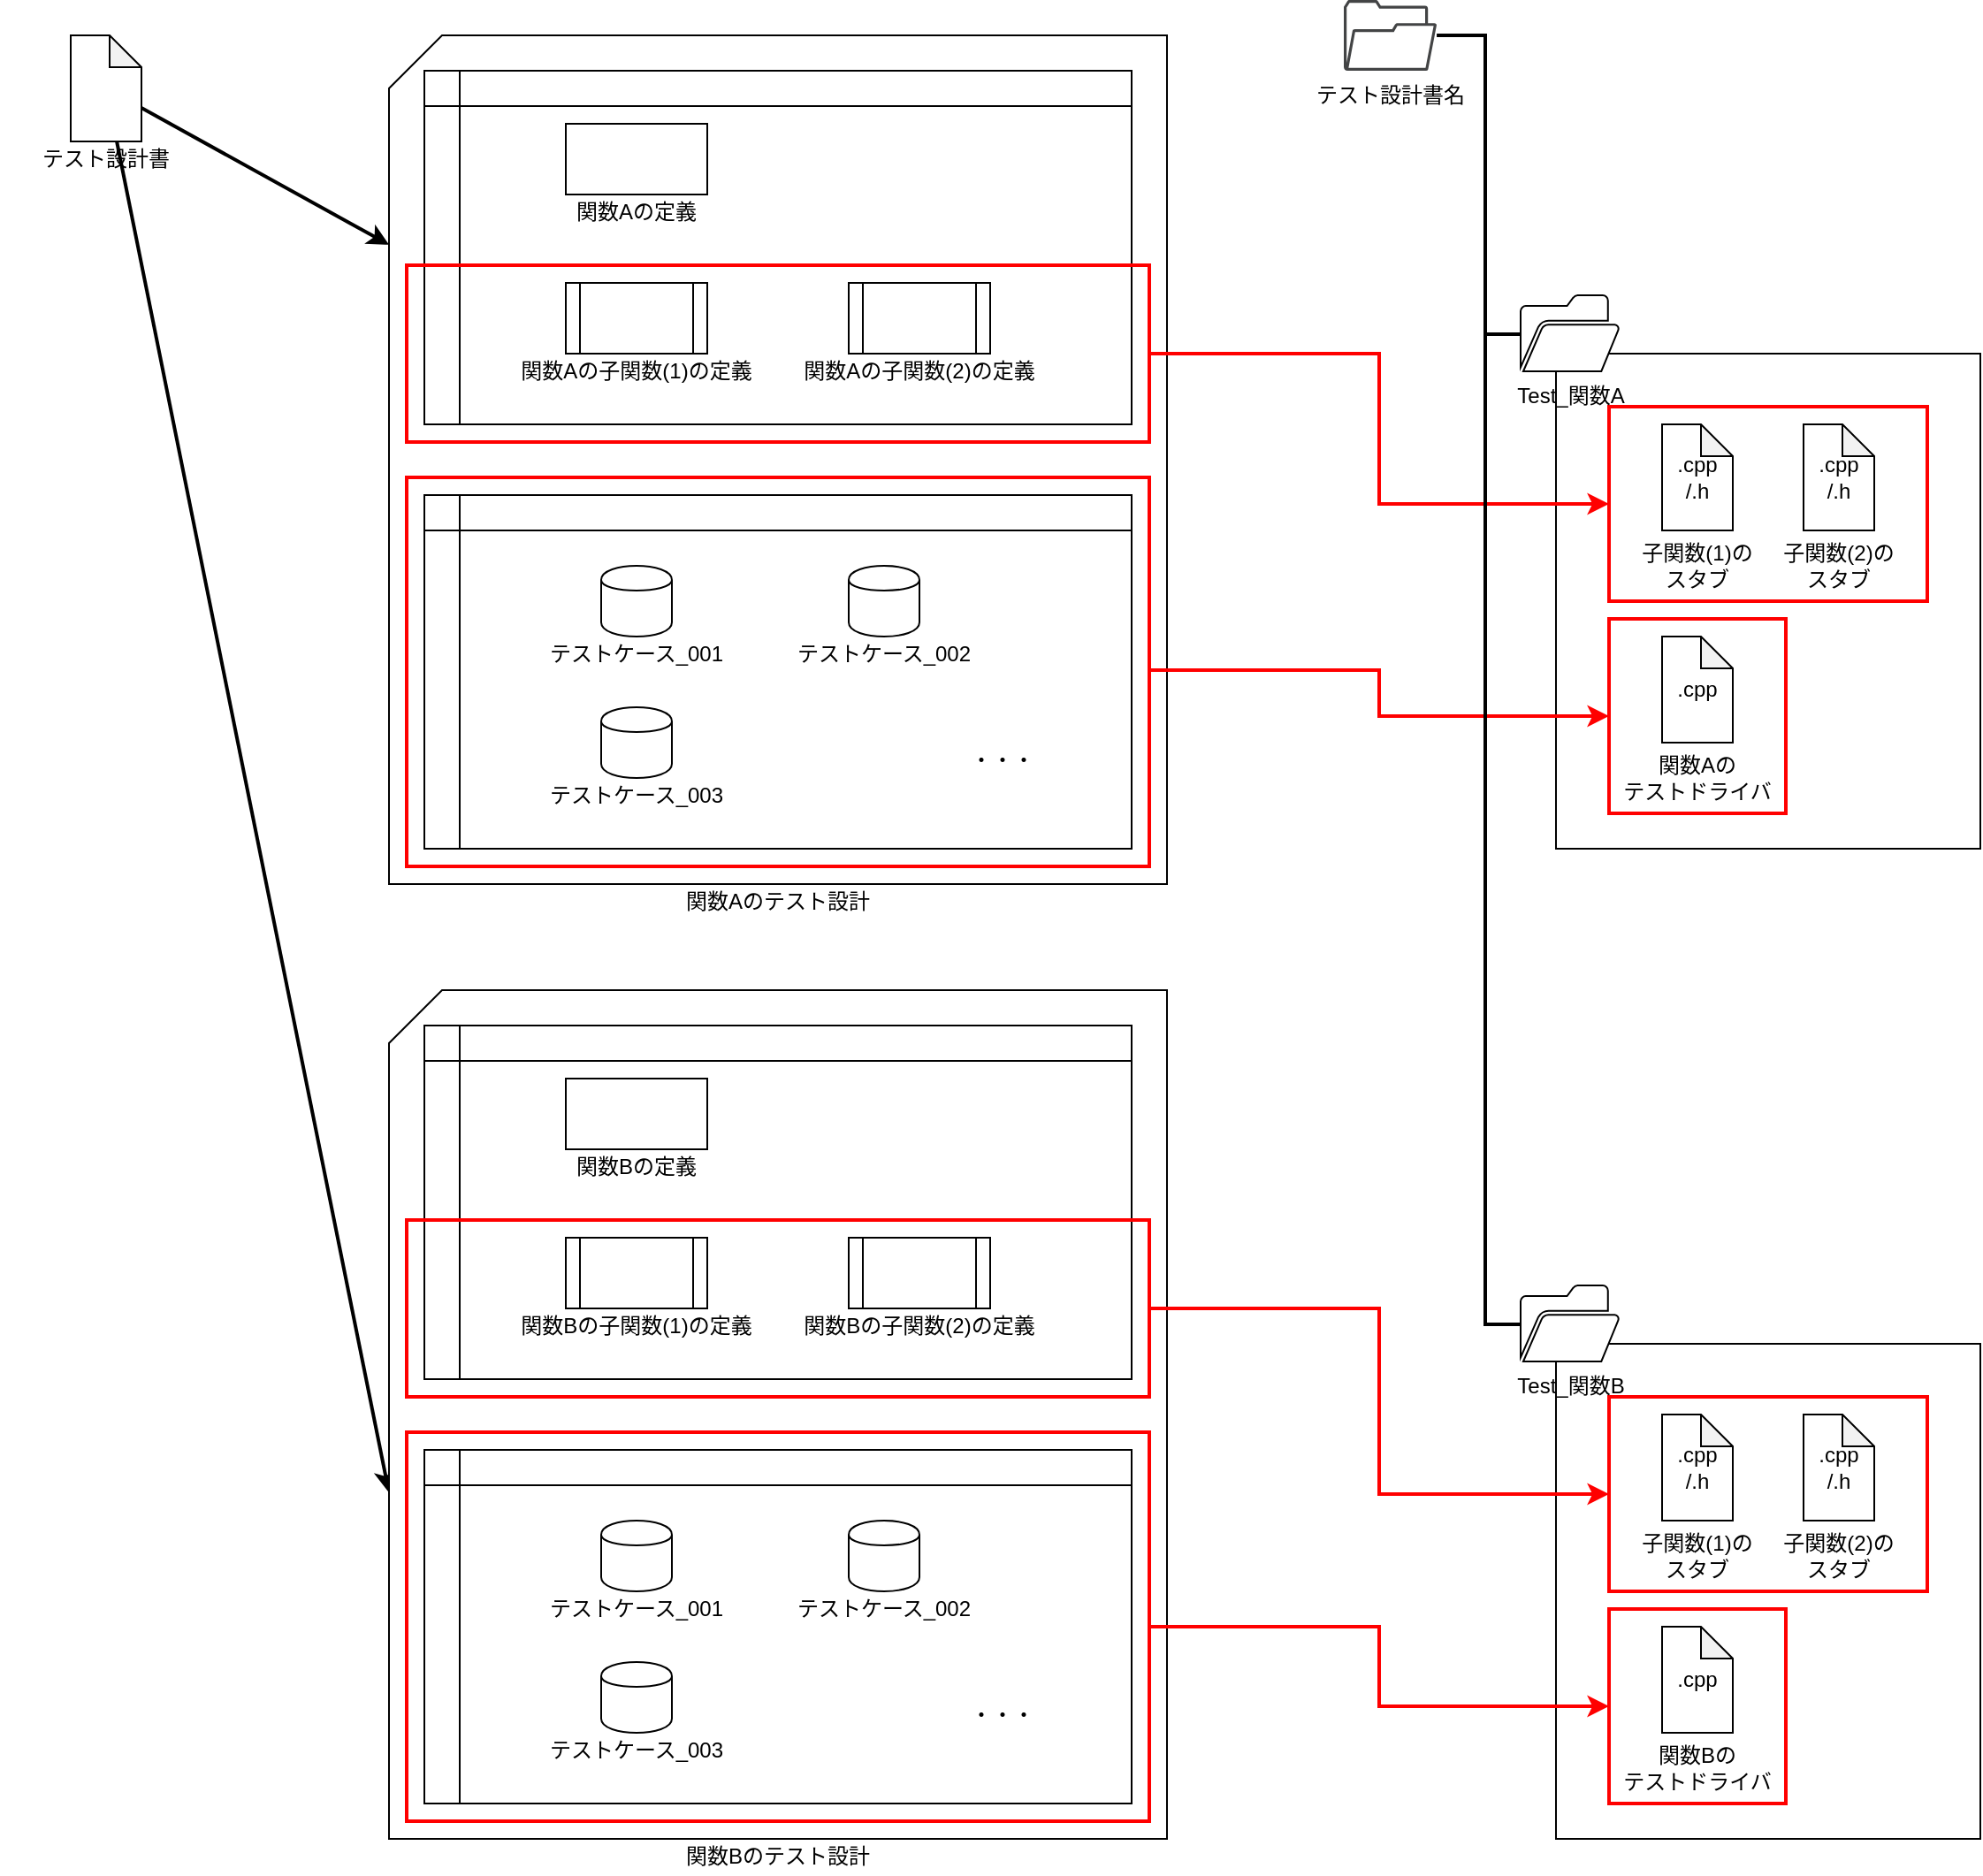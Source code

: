 <mxfile version="12.4.2" type="device" pages="1"><diagram id="nnxOgE9_j1x9hrJlQdRm" name="file layout"><mxGraphModel dx="1086" dy="816" grid="1" gridSize="10" guides="1" tooltips="1" connect="1" arrows="1" fold="1" page="1" pageScale="1" pageWidth="827" pageHeight="1169" math="0" shadow="0"><root><mxCell id="0"/><mxCell id="1" parent="0"/><mxCell id="1WIhckKM4JYPkACSEYyi-6" value="" style="rounded=0;whiteSpace=wrap;html=1;" vertex="1" parent="1"><mxGeometry x="920" y="840" width="240" height="280" as="geometry"/></mxCell><mxCell id="GIxDo6UumOsDI6ICcTWf-71" value="" style="rounded=0;whiteSpace=wrap;html=1;fillColor=none;strokeColor=#FF0000;strokeWidth=2;" parent="1" vertex="1"><mxGeometry x="950" y="870" width="180" height="110" as="geometry"/></mxCell><mxCell id="GIxDo6UumOsDI6ICcTWf-76" value="" style="rounded=0;whiteSpace=wrap;html=1;fillColor=none;strokeColor=#FF0000;strokeWidth=2;" parent="1" vertex="1"><mxGeometry x="950" y="990" width="100" height="110" as="geometry"/></mxCell><mxCell id="1WIhckKM4JYPkACSEYyi-3" value="" style="rounded=0;whiteSpace=wrap;html=1;" vertex="1" parent="1"><mxGeometry x="920" y="280" width="240" height="280" as="geometry"/></mxCell><mxCell id="1WIhckKM4JYPkACSEYyi-5" value=".cpp" style="rounded=0;whiteSpace=wrap;html=1;fillColor=none;strokeColor=#FF0000;strokeWidth=2;verticalAlign=middle;" vertex="1" parent="1"><mxGeometry x="950" y="430" width="100" height="110" as="geometry"/></mxCell><mxCell id="GIxDo6UumOsDI6ICcTWf-30" value="" style="shape=card;whiteSpace=wrap;html=1;size=30;" parent="1" vertex="1"><mxGeometry x="260" y="100" width="440" height="480" as="geometry"/></mxCell><mxCell id="GIxDo6UumOsDI6ICcTWf-69" style="rounded=0;orthogonalLoop=1;jettySize=auto;html=1;strokeColor=#000000;strokeWidth=2;" parent="1" source="GIxDo6UumOsDI6ICcTWf-1" target="GIxDo6UumOsDI6ICcTWf-30" edge="1"><mxGeometry relative="1" as="geometry"/></mxCell><mxCell id="GIxDo6UumOsDI6ICcTWf-70" style="edgeStyle=none;rounded=0;orthogonalLoop=1;jettySize=auto;html=1;strokeColor=#000000;strokeWidth=2;entryX=0;entryY=0.592;entryDx=0;entryDy=0;entryPerimeter=0;" parent="1" source="GIxDo6UumOsDI6ICcTWf-1" target="GIxDo6UumOsDI6ICcTWf-41" edge="1"><mxGeometry relative="1" as="geometry"/></mxCell><mxCell id="GIxDo6UumOsDI6ICcTWf-1" value="" style="shape=note;whiteSpace=wrap;html=1;backgroundOutline=1;darkOpacity=0.05;size=18;" parent="1" vertex="1"><mxGeometry x="80" y="100" width="40" height="60" as="geometry"/></mxCell><mxCell id="GIxDo6UumOsDI6ICcTWf-36" value="" style="shape=internalStorage;whiteSpace=wrap;html=1;backgroundOutline=1;" parent="1" vertex="1"><mxGeometry x="280" y="360" width="400" height="200" as="geometry"/></mxCell><mxCell id="GIxDo6UumOsDI6ICcTWf-35" value="" style="shape=internalStorage;whiteSpace=wrap;html=1;backgroundOutline=1;" parent="1" vertex="1"><mxGeometry x="280" y="120" width="400" height="200" as="geometry"/></mxCell><mxCell id="GIxDo6UumOsDI6ICcTWf-2" value="テスト設計書" style="text;html=1;strokeColor=none;fillColor=none;align=center;verticalAlign=middle;whiteSpace=wrap;rounded=0;" parent="1" vertex="1"><mxGeometry x="40" y="160" width="120" height="20" as="geometry"/></mxCell><mxCell id="GIxDo6UumOsDI6ICcTWf-4" value="" style="shape=cylinder;whiteSpace=wrap;html=1;boundedLbl=1;backgroundOutline=1;" parent="1" vertex="1"><mxGeometry x="380" y="400" width="40" height="40" as="geometry"/></mxCell><mxCell id="GIxDo6UumOsDI6ICcTWf-5" value="関数Aのテスト設計" style="text;html=1;strokeColor=none;fillColor=none;align=center;verticalAlign=middle;whiteSpace=wrap;rounded=0;" parent="1" vertex="1"><mxGeometry x="420" y="580" width="120" height="20" as="geometry"/></mxCell><mxCell id="GIxDo6UumOsDI6ICcTWf-7" value="テストケース_001" style="text;html=1;strokeColor=none;fillColor=none;align=center;verticalAlign=middle;whiteSpace=wrap;rounded=0;" parent="1" vertex="1"><mxGeometry x="340" y="440" width="120" height="20" as="geometry"/></mxCell><mxCell id="GIxDo6UumOsDI6ICcTWf-8" value="" style="shape=cylinder;whiteSpace=wrap;html=1;boundedLbl=1;backgroundOutline=1;" parent="1" vertex="1"><mxGeometry x="520" y="400" width="40" height="40" as="geometry"/></mxCell><mxCell id="GIxDo6UumOsDI6ICcTWf-9" value="テストケース_002" style="text;html=1;strokeColor=none;fillColor=none;align=center;verticalAlign=middle;whiteSpace=wrap;rounded=0;" parent="1" vertex="1"><mxGeometry x="480" y="440" width="120" height="20" as="geometry"/></mxCell><mxCell id="GIxDo6UumOsDI6ICcTWf-10" value="" style="shape=cylinder;whiteSpace=wrap;html=1;boundedLbl=1;backgroundOutline=1;" parent="1" vertex="1"><mxGeometry x="380" y="480" width="40" height="40" as="geometry"/></mxCell><mxCell id="GIxDo6UumOsDI6ICcTWf-11" value="テストケース_003" style="text;html=1;strokeColor=none;fillColor=none;align=center;verticalAlign=middle;whiteSpace=wrap;rounded=0;" parent="1" vertex="1"><mxGeometry x="340" y="520" width="120" height="20" as="geometry"/></mxCell><mxCell id="GIxDo6UumOsDI6ICcTWf-27" value="" style="shape=process;whiteSpace=wrap;html=1;backgroundOutline=1;" parent="1" vertex="1"><mxGeometry x="360" y="240" width="80" height="40" as="geometry"/></mxCell><mxCell id="GIxDo6UumOsDI6ICcTWf-28" value="" style="rounded=0;whiteSpace=wrap;html=1;" parent="1" vertex="1"><mxGeometry x="360" y="150" width="80" height="40" as="geometry"/></mxCell><mxCell id="GIxDo6UumOsDI6ICcTWf-31" value="関数Aの定義" style="text;html=1;strokeColor=none;fillColor=none;align=center;verticalAlign=middle;whiteSpace=wrap;rounded=0;" parent="1" vertex="1"><mxGeometry x="340" y="190" width="120" height="20" as="geometry"/></mxCell><mxCell id="GIxDo6UumOsDI6ICcTWf-32" value="関数Aの子関数(1)の定義" style="text;html=1;strokeColor=none;fillColor=none;align=center;verticalAlign=middle;whiteSpace=wrap;rounded=0;" parent="1" vertex="1"><mxGeometry x="320" y="280" width="160" height="20" as="geometry"/></mxCell><mxCell id="GIxDo6UumOsDI6ICcTWf-33" value="" style="shape=process;whiteSpace=wrap;html=1;backgroundOutline=1;" parent="1" vertex="1"><mxGeometry x="520" y="240" width="80" height="40" as="geometry"/></mxCell><mxCell id="GIxDo6UumOsDI6ICcTWf-34" value="関数Aの子関数(2)の定義" style="text;html=1;strokeColor=none;fillColor=none;align=center;verticalAlign=middle;whiteSpace=wrap;rounded=0;" parent="1" vertex="1"><mxGeometry x="480" y="280" width="160" height="20" as="geometry"/></mxCell><mxCell id="GIxDo6UumOsDI6ICcTWf-37" value="・・・" style="text;html=1;strokeColor=none;fillColor=none;align=center;verticalAlign=middle;whiteSpace=wrap;rounded=0;" parent="1" vertex="1"><mxGeometry x="547" y="500" width="120" height="20" as="geometry"/></mxCell><mxCell id="GIxDo6UumOsDI6ICcTWf-41" value="" style="shape=card;whiteSpace=wrap;html=1;size=30;" parent="1" vertex="1"><mxGeometry x="260" y="640" width="440" height="480" as="geometry"/></mxCell><mxCell id="GIxDo6UumOsDI6ICcTWf-42" value="" style="shape=internalStorage;whiteSpace=wrap;html=1;backgroundOutline=1;" parent="1" vertex="1"><mxGeometry x="280" y="900" width="400" height="200" as="geometry"/></mxCell><mxCell id="GIxDo6UumOsDI6ICcTWf-43" value="" style="shape=internalStorage;whiteSpace=wrap;html=1;backgroundOutline=1;" parent="1" vertex="1"><mxGeometry x="280" y="660" width="400" height="200" as="geometry"/></mxCell><mxCell id="GIxDo6UumOsDI6ICcTWf-44" value="" style="shape=cylinder;whiteSpace=wrap;html=1;boundedLbl=1;backgroundOutline=1;" parent="1" vertex="1"><mxGeometry x="380" y="940" width="40" height="40" as="geometry"/></mxCell><mxCell id="GIxDo6UumOsDI6ICcTWf-45" value="関数Bのテスト設計" style="text;html=1;strokeColor=none;fillColor=none;align=center;verticalAlign=middle;whiteSpace=wrap;rounded=0;" parent="1" vertex="1"><mxGeometry x="420" y="1120" width="120" height="20" as="geometry"/></mxCell><mxCell id="GIxDo6UumOsDI6ICcTWf-46" value="テストケース_001" style="text;html=1;strokeColor=none;fillColor=none;align=center;verticalAlign=middle;whiteSpace=wrap;rounded=0;" parent="1" vertex="1"><mxGeometry x="340" y="980" width="120" height="20" as="geometry"/></mxCell><mxCell id="GIxDo6UumOsDI6ICcTWf-47" value="" style="shape=cylinder;whiteSpace=wrap;html=1;boundedLbl=1;backgroundOutline=1;" parent="1" vertex="1"><mxGeometry x="520" y="940" width="40" height="40" as="geometry"/></mxCell><mxCell id="GIxDo6UumOsDI6ICcTWf-48" value="テストケース_002" style="text;html=1;strokeColor=none;fillColor=none;align=center;verticalAlign=middle;whiteSpace=wrap;rounded=0;" parent="1" vertex="1"><mxGeometry x="480" y="980" width="120" height="20" as="geometry"/></mxCell><mxCell id="GIxDo6UumOsDI6ICcTWf-49" value="" style="shape=cylinder;whiteSpace=wrap;html=1;boundedLbl=1;backgroundOutline=1;" parent="1" vertex="1"><mxGeometry x="380" y="1020" width="40" height="40" as="geometry"/></mxCell><mxCell id="GIxDo6UumOsDI6ICcTWf-50" value="テストケース_003" style="text;html=1;strokeColor=none;fillColor=none;align=center;verticalAlign=middle;whiteSpace=wrap;rounded=0;" parent="1" vertex="1"><mxGeometry x="340" y="1060" width="120" height="20" as="geometry"/></mxCell><mxCell id="GIxDo6UumOsDI6ICcTWf-51" value="" style="shape=process;whiteSpace=wrap;html=1;backgroundOutline=1;" parent="1" vertex="1"><mxGeometry x="360" y="780" width="80" height="40" as="geometry"/></mxCell><mxCell id="GIxDo6UumOsDI6ICcTWf-52" value="" style="rounded=0;whiteSpace=wrap;html=1;" parent="1" vertex="1"><mxGeometry x="360" y="690" width="80" height="40" as="geometry"/></mxCell><mxCell id="GIxDo6UumOsDI6ICcTWf-53" value="関数Bの定義" style="text;html=1;strokeColor=none;fillColor=none;align=center;verticalAlign=middle;whiteSpace=wrap;rounded=0;" parent="1" vertex="1"><mxGeometry x="340" y="730" width="120" height="20" as="geometry"/></mxCell><mxCell id="GIxDo6UumOsDI6ICcTWf-54" value="関数Bの子関数(1)の定義" style="text;html=1;strokeColor=none;fillColor=none;align=center;verticalAlign=middle;whiteSpace=wrap;rounded=0;" parent="1" vertex="1"><mxGeometry x="320" y="820" width="160" height="20" as="geometry"/></mxCell><mxCell id="GIxDo6UumOsDI6ICcTWf-55" value="" style="shape=process;whiteSpace=wrap;html=1;backgroundOutline=1;" parent="1" vertex="1"><mxGeometry x="520" y="780" width="80" height="40" as="geometry"/></mxCell><mxCell id="GIxDo6UumOsDI6ICcTWf-56" value="関数Bの子関数(2)の定義" style="text;html=1;strokeColor=none;fillColor=none;align=center;verticalAlign=middle;whiteSpace=wrap;rounded=0;" parent="1" vertex="1"><mxGeometry x="480" y="820" width="160" height="20" as="geometry"/></mxCell><mxCell id="GIxDo6UumOsDI6ICcTWf-57" value="・・・" style="text;html=1;strokeColor=none;fillColor=none;align=center;verticalAlign=middle;whiteSpace=wrap;rounded=0;" parent="1" vertex="1"><mxGeometry x="547" y="1040" width="120" height="20" as="geometry"/></mxCell><mxCell id="GIxDo6UumOsDI6ICcTWf-61" style="edgeStyle=orthogonalEdgeStyle;rounded=0;orthogonalLoop=1;jettySize=auto;html=1;strokeColor=#FF0000;strokeWidth=2;entryX=0;entryY=0.5;entryDx=0;entryDy=0;" parent="1" target="1WIhckKM4JYPkACSEYyi-5" edge="1"><mxGeometry relative="1" as="geometry"><mxPoint x="690" y="459" as="sourcePoint"/><mxPoint x="760" y="460" as="targetPoint"/><Array as="points"><mxPoint x="820" y="459"/><mxPoint x="820" y="485"/></Array></mxGeometry></mxCell><mxCell id="GIxDo6UumOsDI6ICcTWf-58" value="" style="rounded=0;whiteSpace=wrap;html=1;fillColor=none;strokeColor=#FF0000;strokeWidth=2;" parent="1" vertex="1"><mxGeometry x="270" y="350" width="420" height="220" as="geometry"/></mxCell><mxCell id="GIxDo6UumOsDI6ICcTWf-59" value=".cpp" style="shape=note;whiteSpace=wrap;html=1;backgroundOutline=1;darkOpacity=0.05;size=18;" parent="1" vertex="1"><mxGeometry x="980" y="440" width="40" height="60" as="geometry"/></mxCell><mxCell id="GIxDo6UumOsDI6ICcTWf-60" value="関数Aの&lt;br&gt;テストドライバ" style="text;html=1;strokeColor=none;fillColor=none;align=center;verticalAlign=middle;whiteSpace=wrap;rounded=0;" parent="1" vertex="1"><mxGeometry x="940" y="500" width="120" height="40" as="geometry"/></mxCell><mxCell id="GIxDo6UumOsDI6ICcTWf-63" value="" style="rounded=0;whiteSpace=wrap;html=1;fillColor=none;strokeColor=#FF0000;strokeWidth=2;" parent="1" vertex="1"><mxGeometry x="950" y="310" width="180" height="110" as="geometry"/></mxCell><mxCell id="GIxDo6UumOsDI6ICcTWf-68" style="edgeStyle=orthogonalEdgeStyle;rounded=0;orthogonalLoop=1;jettySize=auto;html=1;entryX=0;entryY=0.5;entryDx=0;entryDy=0;strokeColor=#FF0000;strokeWidth=2;" parent="1" source="GIxDo6UumOsDI6ICcTWf-65" target="GIxDo6UumOsDI6ICcTWf-63" edge="1"><mxGeometry relative="1" as="geometry"/></mxCell><mxCell id="GIxDo6UumOsDI6ICcTWf-65" value="" style="rounded=0;whiteSpace=wrap;html=1;fillColor=none;strokeColor=#FF0000;strokeWidth=2;" parent="1" vertex="1"><mxGeometry x="270" y="230" width="420" height="100" as="geometry"/></mxCell><mxCell id="GIxDo6UumOsDI6ICcTWf-66" value=".cpp&lt;br&gt;/.h" style="shape=note;whiteSpace=wrap;html=1;backgroundOutline=1;darkOpacity=0.05;size=18;verticalAlign=middle;" parent="1" vertex="1"><mxGeometry x="980" y="320" width="40" height="60" as="geometry"/></mxCell><mxCell id="GIxDo6UumOsDI6ICcTWf-67" value="子関数(1)の&lt;br&gt;スタブ" style="text;html=1;strokeColor=none;fillColor=none;align=center;verticalAlign=middle;whiteSpace=wrap;rounded=0;" parent="1" vertex="1"><mxGeometry x="940" y="380" width="120" height="40" as="geometry"/></mxCell><mxCell id="GIxDo6UumOsDI6ICcTWf-72" style="edgeStyle=orthogonalEdgeStyle;rounded=0;orthogonalLoop=1;jettySize=auto;html=1;entryX=0;entryY=0.5;entryDx=0;entryDy=0;strokeColor=#FF0000;strokeWidth=2;" parent="1" source="GIxDo6UumOsDI6ICcTWf-73" target="GIxDo6UumOsDI6ICcTWf-71" edge="1"><mxGeometry relative="1" as="geometry"/></mxCell><mxCell id="GIxDo6UumOsDI6ICcTWf-73" value="" style="rounded=0;whiteSpace=wrap;html=1;fillColor=none;strokeColor=#FF0000;strokeWidth=2;" parent="1" vertex="1"><mxGeometry x="270" y="770" width="420" height="100" as="geometry"/></mxCell><mxCell id="GIxDo6UumOsDI6ICcTWf-80" style="edgeStyle=orthogonalEdgeStyle;rounded=0;orthogonalLoop=1;jettySize=auto;html=1;entryX=0;entryY=0.5;entryDx=0;entryDy=0;strokeColor=#FF0000;strokeWidth=2;" parent="1" source="GIxDo6UumOsDI6ICcTWf-77" target="GIxDo6UumOsDI6ICcTWf-76" edge="1"><mxGeometry relative="1" as="geometry"/></mxCell><mxCell id="GIxDo6UumOsDI6ICcTWf-77" value="" style="rounded=0;whiteSpace=wrap;html=1;fillColor=none;strokeColor=#FF0000;strokeWidth=2;" parent="1" vertex="1"><mxGeometry x="270" y="890" width="420" height="220" as="geometry"/></mxCell><mxCell id="1WIhckKM4JYPkACSEYyi-1" value="テスト設計書名" style="pointerEvents=1;shadow=0;dashed=0;html=1;strokeColor=none;fillColor=#434445;aspect=fixed;labelPosition=center;verticalLabelPosition=bottom;verticalAlign=top;align=center;outlineConnect=0;shape=mxgraph.vvd.folder;" vertex="1" parent="1"><mxGeometry x="800" y="80" width="52.63" height="40" as="geometry"/></mxCell><mxCell id="1WIhckKM4JYPkACSEYyi-2" value="Test_関数A" style="pointerEvents=1;shadow=0;dashed=0;html=1;strokeColor=#000000;fillColor=#FFFFFF;labelPosition=center;verticalLabelPosition=bottom;verticalAlign=top;outlineConnect=0;align=center;shape=mxgraph.office.concepts.folder_open;strokeWidth=1;perimeterSpacing=0;" vertex="1" parent="1"><mxGeometry x="900" y="247" width="56" height="43" as="geometry"/></mxCell><mxCell id="1WIhckKM4JYPkACSEYyi-7" value="Test_関数B" style="pointerEvents=1;shadow=0;dashed=0;html=1;strokeColor=#000000;fillColor=#FFFFFF;labelPosition=center;verticalLabelPosition=bottom;verticalAlign=top;outlineConnect=0;align=center;shape=mxgraph.office.concepts.folder_open;strokeWidth=1;perimeterSpacing=0;" vertex="1" parent="1"><mxGeometry x="900" y="807" width="56" height="43" as="geometry"/></mxCell><mxCell id="1WIhckKM4JYPkACSEYyi-8" value="" style="group" vertex="1" connectable="0" parent="1"><mxGeometry x="940" y="880" width="120" height="100" as="geometry"/></mxCell><mxCell id="GIxDo6UumOsDI6ICcTWf-74" value=".cpp&lt;br&gt;/.h" style="shape=note;whiteSpace=wrap;html=1;backgroundOutline=1;darkOpacity=0.05;size=18;" parent="1WIhckKM4JYPkACSEYyi-8" vertex="1"><mxGeometry x="40" width="40" height="60" as="geometry"/></mxCell><mxCell id="GIxDo6UumOsDI6ICcTWf-75" value="子関数(1)の&lt;br&gt;スタブ" style="text;html=1;strokeColor=none;fillColor=none;align=center;verticalAlign=middle;whiteSpace=wrap;rounded=0;" parent="1WIhckKM4JYPkACSEYyi-8" vertex="1"><mxGeometry x="20" y="60" width="80" height="40" as="geometry"/></mxCell><mxCell id="1WIhckKM4JYPkACSEYyi-9" value="" style="group" vertex="1" connectable="0" parent="1"><mxGeometry x="940" y="1000" width="120" height="100" as="geometry"/></mxCell><mxCell id="GIxDo6UumOsDI6ICcTWf-78" value=".cpp" style="shape=note;whiteSpace=wrap;html=1;backgroundOutline=1;darkOpacity=0.05;size=18;" parent="1WIhckKM4JYPkACSEYyi-9" vertex="1"><mxGeometry x="40" width="40" height="60" as="geometry"/></mxCell><mxCell id="GIxDo6UumOsDI6ICcTWf-79" value="関数Bの&lt;br&gt;テストドライバ" style="text;html=1;strokeColor=none;fillColor=none;align=center;verticalAlign=middle;whiteSpace=wrap;rounded=0;" parent="1WIhckKM4JYPkACSEYyi-9" vertex="1"><mxGeometry y="60" width="120" height="40" as="geometry"/></mxCell><mxCell id="1WIhckKM4JYPkACSEYyi-11" style="edgeStyle=orthogonalEdgeStyle;rounded=0;orthogonalLoop=1;jettySize=auto;html=1;strokeColor=#000000;strokeWidth=2;endArrow=none;endFill=0;" edge="1" parent="1" source="1WIhckKM4JYPkACSEYyi-1" target="1WIhckKM4JYPkACSEYyi-2"><mxGeometry relative="1" as="geometry"><mxPoint x="1050" y="162" as="sourcePoint"/><mxPoint x="1310" y="247" as="targetPoint"/><Array as="points"><mxPoint x="880" y="100"/><mxPoint x="880" y="269"/></Array></mxGeometry></mxCell><mxCell id="1WIhckKM4JYPkACSEYyi-12" style="edgeStyle=orthogonalEdgeStyle;rounded=0;orthogonalLoop=1;jettySize=auto;html=1;strokeColor=#000000;strokeWidth=2;endArrow=none;endFill=0;" edge="1" parent="1" source="1WIhckKM4JYPkACSEYyi-1" target="1WIhckKM4JYPkACSEYyi-7"><mxGeometry relative="1" as="geometry"><mxPoint x="862.63" y="110" as="sourcePoint"/><mxPoint x="910" y="279" as="targetPoint"/><Array as="points"><mxPoint x="880" y="100"/><mxPoint x="880" y="829"/></Array></mxGeometry></mxCell><mxCell id="1WIhckKM4JYPkACSEYyi-15" value=".cpp&lt;br&gt;/.h" style="shape=note;whiteSpace=wrap;html=1;backgroundOutline=1;darkOpacity=0.05;size=18;verticalAlign=middle;" vertex="1" parent="1"><mxGeometry x="1060" y="320" width="40" height="60" as="geometry"/></mxCell><mxCell id="1WIhckKM4JYPkACSEYyi-16" value="子関数(2)の&lt;br&gt;スタブ" style="text;html=1;strokeColor=none;fillColor=none;align=center;verticalAlign=middle;whiteSpace=wrap;rounded=0;" vertex="1" parent="1"><mxGeometry x="1020" y="380" width="120" height="40" as="geometry"/></mxCell><mxCell id="1WIhckKM4JYPkACSEYyi-19" value="子関数(2)の&lt;br&gt;スタブ" style="text;html=1;strokeColor=none;fillColor=none;align=center;verticalAlign=middle;whiteSpace=wrap;rounded=0;" vertex="1" parent="1"><mxGeometry x="1040" y="940" width="80" height="40" as="geometry"/></mxCell><mxCell id="1WIhckKM4JYPkACSEYyi-18" value=".cpp&lt;br&gt;/.h" style="shape=note;whiteSpace=wrap;html=1;backgroundOutline=1;darkOpacity=0.05;size=18;" vertex="1" parent="1"><mxGeometry x="1060" y="880" width="40" height="60" as="geometry"/></mxCell></root></mxGraphModel></diagram></mxfile>